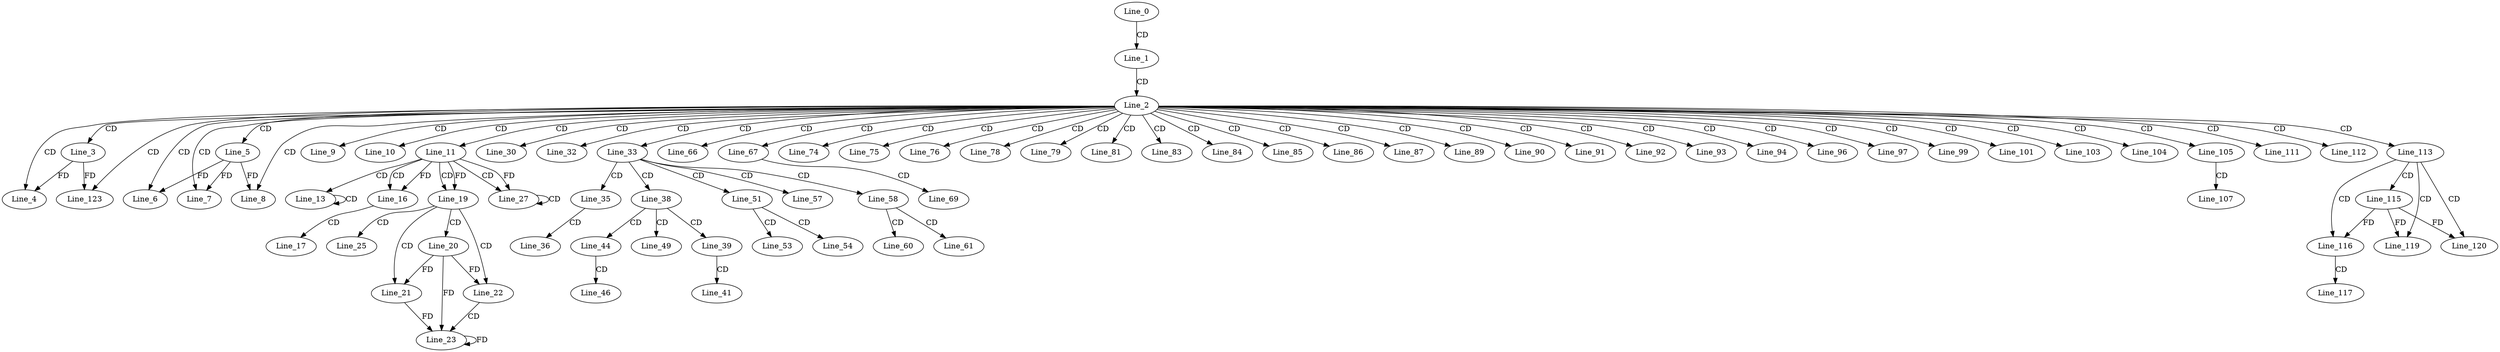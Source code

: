 digraph G {
  Line_0;
  Line_1;
  Line_2;
  Line_3;
  Line_4;
  Line_5;
  Line_6;
  Line_7;
  Line_8;
  Line_9;
  Line_10;
  Line_11;
  Line_11;
  Line_13;
  Line_13;
  Line_11;
  Line_16;
  Line_17;
  Line_19;
  Line_20;
  Line_21;
  Line_21;
  Line_21;
  Line_22;
  Line_22;
  Line_23;
  Line_23;
  Line_25;
  Line_27;
  Line_27;
  Line_30;
  Line_32;
  Line_33;
  Line_33;
  Line_35;
  Line_36;
  Line_38;
  Line_39;
  Line_39;
  Line_41;
  Line_44;
  Line_44;
  Line_46;
  Line_49;
  Line_51;
  Line_51;
  Line_53;
  Line_54;
  Line_57;
  Line_58;
  Line_58;
  Line_60;
  Line_61;
  Line_66;
  Line_67;
  Line_67;
  Line_69;
  Line_69;
  Line_74;
  Line_75;
  Line_76;
  Line_78;
  Line_79;
  Line_81;
  Line_83;
  Line_84;
  Line_85;
  Line_86;
  Line_87;
  Line_89;
  Line_90;
  Line_91;
  Line_92;
  Line_93;
  Line_94;
  Line_96;
  Line_97;
  Line_99;
  Line_101;
  Line_103;
  Line_104;
  Line_105;
  Line_105;
  Line_107;
  Line_111;
  Line_112;
  Line_113;
  Line_113;
  Line_115;
  Line_116;
  Line_116;
  Line_116;
  Line_117;
  Line_119;
  Line_119;
  Line_120;
  Line_123;
  Line_0 -> Line_1 [ label="CD" ];
  Line_1 -> Line_2 [ label="CD" ];
  Line_2 -> Line_3 [ label="CD" ];
  Line_2 -> Line_4 [ label="CD" ];
  Line_3 -> Line_4 [ label="FD" ];
  Line_2 -> Line_5 [ label="CD" ];
  Line_2 -> Line_6 [ label="CD" ];
  Line_5 -> Line_6 [ label="FD" ];
  Line_2 -> Line_7 [ label="CD" ];
  Line_5 -> Line_7 [ label="FD" ];
  Line_2 -> Line_8 [ label="CD" ];
  Line_5 -> Line_8 [ label="FD" ];
  Line_2 -> Line_9 [ label="CD" ];
  Line_2 -> Line_10 [ label="CD" ];
  Line_2 -> Line_11 [ label="CD" ];
  Line_11 -> Line_13 [ label="CD" ];
  Line_13 -> Line_13 [ label="CD" ];
  Line_11 -> Line_16 [ label="CD" ];
  Line_11 -> Line_16 [ label="FD" ];
  Line_16 -> Line_17 [ label="CD" ];
  Line_11 -> Line_19 [ label="CD" ];
  Line_11 -> Line_19 [ label="FD" ];
  Line_19 -> Line_20 [ label="CD" ];
  Line_19 -> Line_21 [ label="CD" ];
  Line_20 -> Line_21 [ label="FD" ];
  Line_19 -> Line_22 [ label="CD" ];
  Line_20 -> Line_22 [ label="FD" ];
  Line_22 -> Line_23 [ label="CD" ];
  Line_21 -> Line_23 [ label="FD" ];
  Line_23 -> Line_23 [ label="FD" ];
  Line_20 -> Line_23 [ label="FD" ];
  Line_19 -> Line_25 [ label="CD" ];
  Line_11 -> Line_27 [ label="CD" ];
  Line_27 -> Line_27 [ label="CD" ];
  Line_11 -> Line_27 [ label="FD" ];
  Line_2 -> Line_30 [ label="CD" ];
  Line_2 -> Line_32 [ label="CD" ];
  Line_2 -> Line_33 [ label="CD" ];
  Line_33 -> Line_35 [ label="CD" ];
  Line_35 -> Line_36 [ label="CD" ];
  Line_33 -> Line_38 [ label="CD" ];
  Line_38 -> Line_39 [ label="CD" ];
  Line_39 -> Line_41 [ label="CD" ];
  Line_38 -> Line_44 [ label="CD" ];
  Line_44 -> Line_46 [ label="CD" ];
  Line_38 -> Line_49 [ label="CD" ];
  Line_33 -> Line_51 [ label="CD" ];
  Line_51 -> Line_53 [ label="CD" ];
  Line_51 -> Line_54 [ label="CD" ];
  Line_33 -> Line_57 [ label="CD" ];
  Line_33 -> Line_58 [ label="CD" ];
  Line_58 -> Line_60 [ label="CD" ];
  Line_58 -> Line_61 [ label="CD" ];
  Line_2 -> Line_66 [ label="CD" ];
  Line_2 -> Line_67 [ label="CD" ];
  Line_67 -> Line_69 [ label="CD" ];
  Line_2 -> Line_74 [ label="CD" ];
  Line_2 -> Line_75 [ label="CD" ];
  Line_2 -> Line_76 [ label="CD" ];
  Line_2 -> Line_78 [ label="CD" ];
  Line_2 -> Line_79 [ label="CD" ];
  Line_2 -> Line_81 [ label="CD" ];
  Line_2 -> Line_83 [ label="CD" ];
  Line_2 -> Line_84 [ label="CD" ];
  Line_2 -> Line_85 [ label="CD" ];
  Line_2 -> Line_86 [ label="CD" ];
  Line_2 -> Line_87 [ label="CD" ];
  Line_2 -> Line_89 [ label="CD" ];
  Line_2 -> Line_90 [ label="CD" ];
  Line_2 -> Line_91 [ label="CD" ];
  Line_2 -> Line_92 [ label="CD" ];
  Line_2 -> Line_93 [ label="CD" ];
  Line_2 -> Line_94 [ label="CD" ];
  Line_2 -> Line_96 [ label="CD" ];
  Line_2 -> Line_97 [ label="CD" ];
  Line_2 -> Line_99 [ label="CD" ];
  Line_2 -> Line_101 [ label="CD" ];
  Line_2 -> Line_103 [ label="CD" ];
  Line_2 -> Line_104 [ label="CD" ];
  Line_2 -> Line_105 [ label="CD" ];
  Line_105 -> Line_107 [ label="CD" ];
  Line_2 -> Line_111 [ label="CD" ];
  Line_2 -> Line_112 [ label="CD" ];
  Line_2 -> Line_113 [ label="CD" ];
  Line_113 -> Line_115 [ label="CD" ];
  Line_113 -> Line_116 [ label="CD" ];
  Line_115 -> Line_116 [ label="FD" ];
  Line_116 -> Line_117 [ label="CD" ];
  Line_113 -> Line_119 [ label="CD" ];
  Line_115 -> Line_119 [ label="FD" ];
  Line_113 -> Line_120 [ label="CD" ];
  Line_115 -> Line_120 [ label="FD" ];
  Line_2 -> Line_123 [ label="CD" ];
  Line_3 -> Line_123 [ label="FD" ];
}

